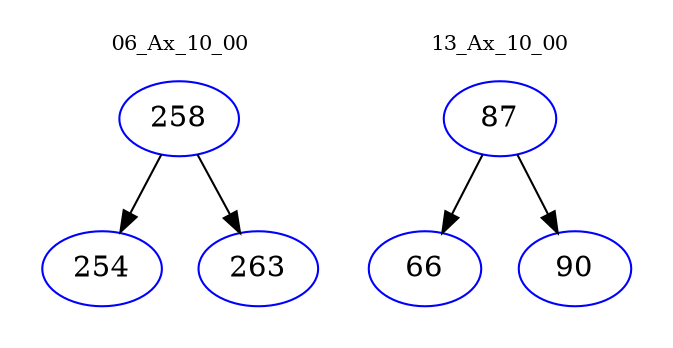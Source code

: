 digraph{
subgraph cluster_0 {
color = white
label = "06_Ax_10_00";
fontsize=10;
T0_258 [label="258", color="blue"]
T0_258 -> T0_254 [color="black"]
T0_254 [label="254", color="blue"]
T0_258 -> T0_263 [color="black"]
T0_263 [label="263", color="blue"]
}
subgraph cluster_1 {
color = white
label = "13_Ax_10_00";
fontsize=10;
T1_87 [label="87", color="blue"]
T1_87 -> T1_66 [color="black"]
T1_66 [label="66", color="blue"]
T1_87 -> T1_90 [color="black"]
T1_90 [label="90", color="blue"]
}
}
